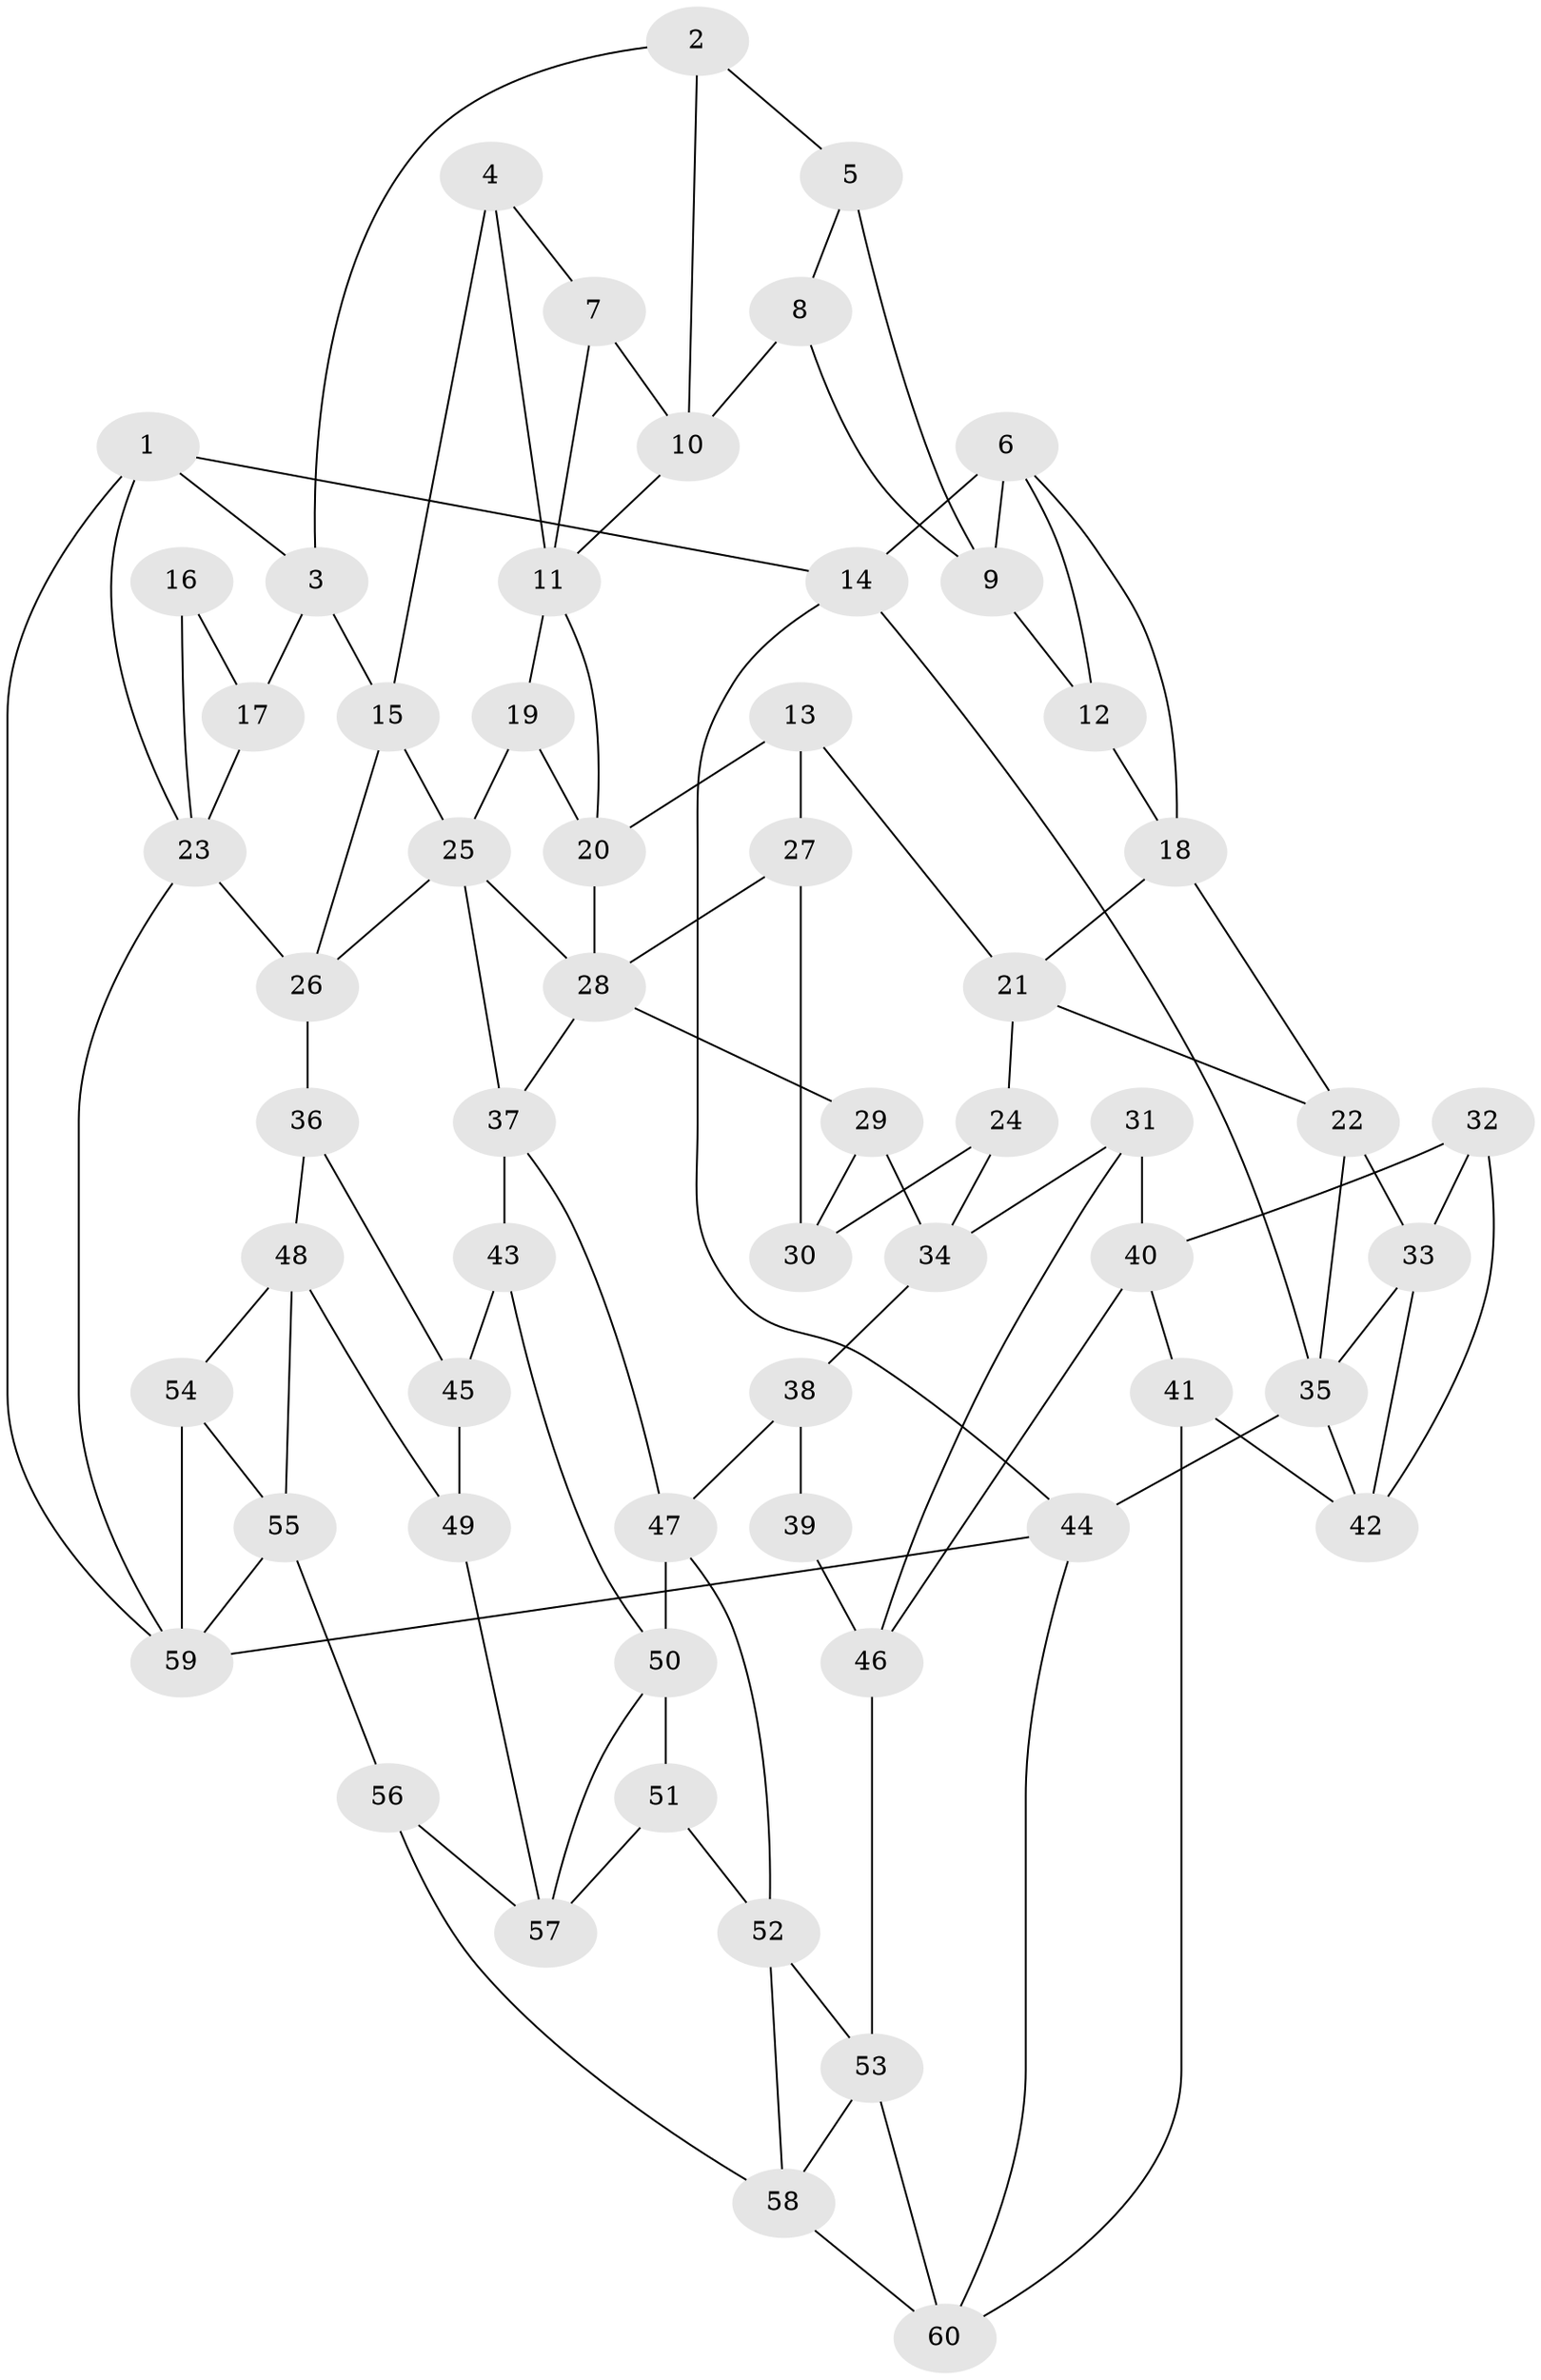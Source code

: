 // original degree distribution, {3: 0.05333333333333334, 5: 0.5733333333333334, 6: 0.22, 4: 0.15333333333333332}
// Generated by graph-tools (version 1.1) at 2025/38/03/04/25 23:38:20]
// undirected, 60 vertices, 109 edges
graph export_dot {
  node [color=gray90,style=filled];
  1;
  2;
  3;
  4;
  5;
  6;
  7;
  8;
  9;
  10;
  11;
  12;
  13;
  14;
  15;
  16;
  17;
  18;
  19;
  20;
  21;
  22;
  23;
  24;
  25;
  26;
  27;
  28;
  29;
  30;
  31;
  32;
  33;
  34;
  35;
  36;
  37;
  38;
  39;
  40;
  41;
  42;
  43;
  44;
  45;
  46;
  47;
  48;
  49;
  50;
  51;
  52;
  53;
  54;
  55;
  56;
  57;
  58;
  59;
  60;
  1 -- 3 [weight=1.0];
  1 -- 14 [weight=1.0];
  1 -- 23 [weight=1.0];
  1 -- 59 [weight=1.0];
  2 -- 3 [weight=1.0];
  2 -- 5 [weight=1.0];
  2 -- 10 [weight=1.0];
  3 -- 15 [weight=1.0];
  3 -- 17 [weight=1.0];
  4 -- 7 [weight=1.0];
  4 -- 11 [weight=1.0];
  4 -- 15 [weight=1.0];
  5 -- 8 [weight=1.0];
  5 -- 9 [weight=2.0];
  6 -- 9 [weight=1.0];
  6 -- 12 [weight=1.0];
  6 -- 14 [weight=2.0];
  6 -- 18 [weight=1.0];
  7 -- 10 [weight=2.0];
  7 -- 11 [weight=1.0];
  8 -- 9 [weight=1.0];
  8 -- 10 [weight=2.0];
  9 -- 12 [weight=2.0];
  10 -- 11 [weight=1.0];
  11 -- 19 [weight=2.0];
  11 -- 20 [weight=1.0];
  12 -- 18 [weight=1.0];
  13 -- 20 [weight=1.0];
  13 -- 21 [weight=1.0];
  13 -- 27 [weight=1.0];
  14 -- 35 [weight=1.0];
  14 -- 44 [weight=1.0];
  15 -- 25 [weight=1.0];
  15 -- 26 [weight=1.0];
  16 -- 17 [weight=1.0];
  16 -- 23 [weight=1.0];
  17 -- 23 [weight=1.0];
  18 -- 21 [weight=1.0];
  18 -- 22 [weight=1.0];
  19 -- 20 [weight=1.0];
  19 -- 25 [weight=1.0];
  20 -- 28 [weight=1.0];
  21 -- 22 [weight=1.0];
  21 -- 24 [weight=1.0];
  22 -- 33 [weight=1.0];
  22 -- 35 [weight=1.0];
  23 -- 26 [weight=2.0];
  23 -- 59 [weight=1.0];
  24 -- 30 [weight=1.0];
  24 -- 34 [weight=1.0];
  25 -- 26 [weight=1.0];
  25 -- 28 [weight=1.0];
  25 -- 37 [weight=1.0];
  26 -- 36 [weight=1.0];
  27 -- 28 [weight=1.0];
  27 -- 30 [weight=2.0];
  28 -- 29 [weight=1.0];
  28 -- 37 [weight=1.0];
  29 -- 30 [weight=1.0];
  29 -- 34 [weight=1.0];
  31 -- 34 [weight=1.0];
  31 -- 40 [weight=1.0];
  31 -- 46 [weight=1.0];
  32 -- 33 [weight=1.0];
  32 -- 40 [weight=1.0];
  32 -- 42 [weight=1.0];
  33 -- 35 [weight=1.0];
  33 -- 42 [weight=1.0];
  34 -- 38 [weight=1.0];
  35 -- 42 [weight=1.0];
  35 -- 44 [weight=1.0];
  36 -- 45 [weight=1.0];
  36 -- 48 [weight=1.0];
  37 -- 43 [weight=2.0];
  37 -- 47 [weight=1.0];
  38 -- 39 [weight=1.0];
  38 -- 47 [weight=1.0];
  39 -- 46 [weight=2.0];
  40 -- 41 [weight=1.0];
  40 -- 46 [weight=1.0];
  41 -- 42 [weight=1.0];
  41 -- 60 [weight=1.0];
  43 -- 45 [weight=2.0];
  43 -- 50 [weight=1.0];
  44 -- 59 [weight=1.0];
  44 -- 60 [weight=1.0];
  45 -- 49 [weight=1.0];
  46 -- 53 [weight=1.0];
  47 -- 50 [weight=3.0];
  47 -- 52 [weight=1.0];
  48 -- 49 [weight=1.0];
  48 -- 54 [weight=1.0];
  48 -- 55 [weight=1.0];
  49 -- 57 [weight=1.0];
  50 -- 51 [weight=1.0];
  50 -- 57 [weight=1.0];
  51 -- 52 [weight=1.0];
  51 -- 57 [weight=1.0];
  52 -- 53 [weight=1.0];
  52 -- 58 [weight=1.0];
  53 -- 58 [weight=1.0];
  53 -- 60 [weight=1.0];
  54 -- 55 [weight=1.0];
  54 -- 59 [weight=2.0];
  55 -- 56 [weight=1.0];
  55 -- 59 [weight=1.0];
  56 -- 57 [weight=1.0];
  56 -- 58 [weight=1.0];
  58 -- 60 [weight=1.0];
}
